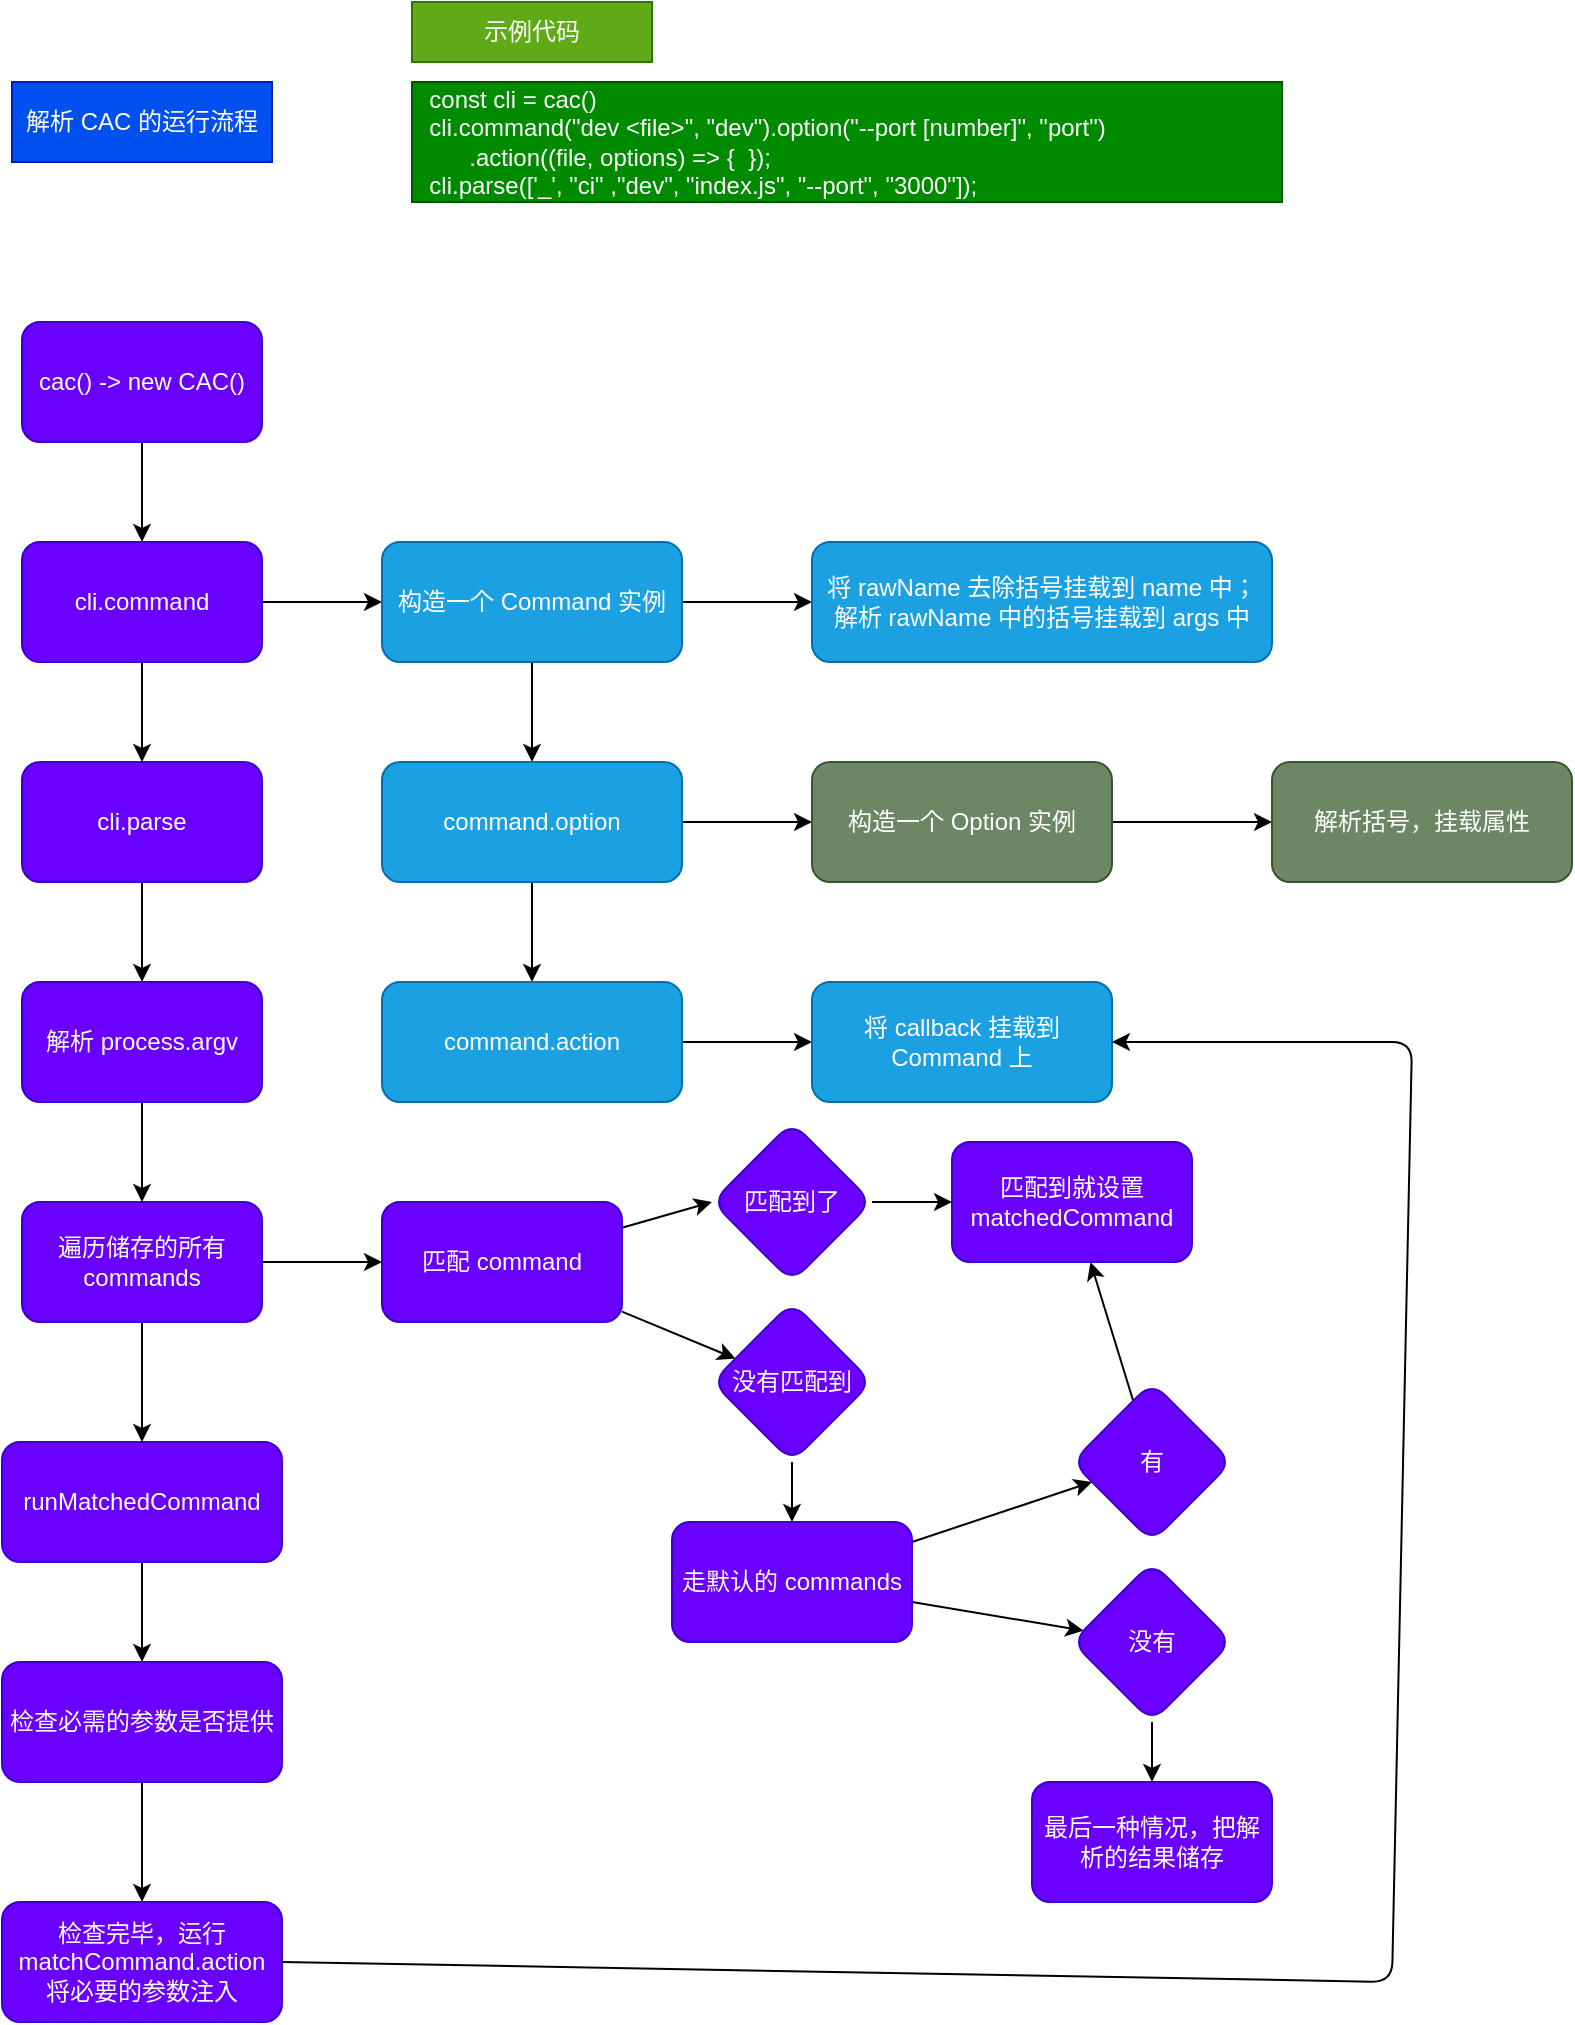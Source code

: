 <mxfile>
    <diagram id="Ywxr2wFiBji-rjKVBrkz" name="Page-1">
        <mxGraphModel dx="196" dy="145" grid="1" gridSize="10" guides="1" tooltips="1" connect="1" arrows="1" fold="1" page="1" pageScale="1" pageWidth="827" pageHeight="1169" math="0" shadow="0">
            <root>
                <mxCell id="0"/>
                <mxCell id="1" parent="0"/>
                <mxCell id="2" value="解析 CAC 的运行流程" style="text;html=1;strokeColor=#001DBC;fillColor=#0050ef;align=center;verticalAlign=middle;whiteSpace=wrap;rounded=0;fontColor=#ffffff;" parent="1" vertex="1">
                    <mxGeometry x="130" y="80" width="130" height="40" as="geometry"/>
                </mxCell>
                <mxCell id="4" value="示例代码" style="text;html=1;strokeColor=#2D7600;fillColor=#60a917;align=center;verticalAlign=middle;whiteSpace=wrap;rounded=0;fontColor=#ffffff;" parent="1" vertex="1">
                    <mxGeometry x="330" y="40" width="120" height="30" as="geometry"/>
                </mxCell>
                <mxCell id="5" value="&lt;div&gt;&amp;nbsp; const cli = cac()&lt;/div&gt;&lt;div&gt;&amp;nbsp; cli.command(&quot;dev &amp;lt;file&amp;gt;&quot;, &quot;dev&quot;).option(&quot;--port [number]&quot;, &quot;port&quot;)&lt;/div&gt;&lt;div&gt;&lt;span style=&quot;white-space: pre&quot;&gt;&#9;&lt;/span&gt;.action((file, options) =&amp;gt; {&amp;nbsp; });&lt;/div&gt;&lt;div&gt;&amp;nbsp; cli.parse(['_', &quot;ci&quot; ,&quot;dev&quot;, &quot;index.js&quot;, &quot;--port&quot;, &quot;3000&quot;]);&lt;/div&gt;" style="rounded=0;whiteSpace=wrap;html=1;align=left;fillColor=#008a00;fontColor=#ffffff;strokeColor=#005700;" parent="1" vertex="1">
                    <mxGeometry x="330" y="80" width="435" height="60" as="geometry"/>
                </mxCell>
                <mxCell id="9" value="" style="edgeStyle=none;html=1;" parent="1" source="6" target="8" edge="1">
                    <mxGeometry relative="1" as="geometry"/>
                </mxCell>
                <mxCell id="6" value="cac() -&amp;gt; new CAC()" style="rounded=1;whiteSpace=wrap;html=1;fillColor=#6a00ff;fontColor=#ffffff;strokeColor=#3700CC;" parent="1" vertex="1">
                    <mxGeometry x="135" y="200" width="120" height="60" as="geometry"/>
                </mxCell>
                <mxCell id="11" value="" style="edgeStyle=none;html=1;" parent="1" source="8" target="10" edge="1">
                    <mxGeometry relative="1" as="geometry"/>
                </mxCell>
                <mxCell id="26" value="" style="edgeStyle=none;html=1;" parent="1" source="8" target="25" edge="1">
                    <mxGeometry relative="1" as="geometry"/>
                </mxCell>
                <mxCell id="8" value="cli.command" style="rounded=1;whiteSpace=wrap;html=1;fillColor=#6a00ff;fontColor=#ffffff;strokeColor=#3700CC;" parent="1" vertex="1">
                    <mxGeometry x="135" y="310" width="120" height="60" as="geometry"/>
                </mxCell>
                <mxCell id="13" value="" style="edgeStyle=none;html=1;entryX=0;entryY=0.5;entryDx=0;entryDy=0;" parent="1" source="10" target="12" edge="1">
                    <mxGeometry relative="1" as="geometry"/>
                </mxCell>
                <mxCell id="16" value="" style="edgeStyle=none;html=1;" parent="1" source="10" target="15" edge="1">
                    <mxGeometry relative="1" as="geometry"/>
                </mxCell>
                <mxCell id="10" value="构造一个 Command 实例" style="rounded=1;whiteSpace=wrap;html=1;fillColor=#1ba1e2;fontColor=#ffffff;strokeColor=#006EAF;" parent="1" vertex="1">
                    <mxGeometry x="315" y="310" width="150" height="60" as="geometry"/>
                </mxCell>
                <mxCell id="12" value="将 rawName 去除括号挂载到 name 中；&lt;br&gt;解析 rawName 中的括号挂载到 args 中" style="rounded=1;whiteSpace=wrap;html=1;fillColor=#1ba1e2;fontColor=#ffffff;strokeColor=#006EAF;" parent="1" vertex="1">
                    <mxGeometry x="530" y="310" width="230" height="60" as="geometry"/>
                </mxCell>
                <mxCell id="18" value="" style="edgeStyle=none;html=1;" parent="1" source="15" target="17" edge="1">
                    <mxGeometry relative="1" as="geometry"/>
                </mxCell>
                <mxCell id="22" value="" style="edgeStyle=none;html=1;" parent="1" source="15" target="21" edge="1">
                    <mxGeometry relative="1" as="geometry"/>
                </mxCell>
                <mxCell id="15" value="command.option" style="rounded=1;whiteSpace=wrap;html=1;fillColor=#1ba1e2;fontColor=#ffffff;strokeColor=#006EAF;" parent="1" vertex="1">
                    <mxGeometry x="315" y="420" width="150" height="60" as="geometry"/>
                </mxCell>
                <mxCell id="20" value="" style="edgeStyle=none;html=1;" parent="1" source="17" target="19" edge="1">
                    <mxGeometry relative="1" as="geometry"/>
                </mxCell>
                <mxCell id="17" value="构造一个 Option 实例" style="rounded=1;whiteSpace=wrap;html=1;fillColor=#6d8764;fontColor=#ffffff;strokeColor=#3A5431;" parent="1" vertex="1">
                    <mxGeometry x="530" y="420" width="150" height="60" as="geometry"/>
                </mxCell>
                <mxCell id="19" value="解析括号，挂载属性" style="rounded=1;whiteSpace=wrap;html=1;fillColor=#6d8764;fontColor=#ffffff;strokeColor=#3A5431;" parent="1" vertex="1">
                    <mxGeometry x="760" y="420" width="150" height="60" as="geometry"/>
                </mxCell>
                <mxCell id="24" value="" style="edgeStyle=none;html=1;" parent="1" source="21" target="23" edge="1">
                    <mxGeometry relative="1" as="geometry"/>
                </mxCell>
                <mxCell id="21" value="command.action" style="rounded=1;whiteSpace=wrap;html=1;fillColor=#1ba1e2;fontColor=#ffffff;strokeColor=#006EAF;" parent="1" vertex="1">
                    <mxGeometry x="315" y="530" width="150" height="60" as="geometry"/>
                </mxCell>
                <mxCell id="23" value="将 callback 挂载到 Command 上" style="rounded=1;whiteSpace=wrap;html=1;fillColor=#1ba1e2;fontColor=#ffffff;strokeColor=#006EAF;" parent="1" vertex="1">
                    <mxGeometry x="530" y="530" width="150" height="60" as="geometry"/>
                </mxCell>
                <mxCell id="30" value="" style="edgeStyle=none;html=1;" parent="1" source="25" target="29" edge="1">
                    <mxGeometry relative="1" as="geometry"/>
                </mxCell>
                <mxCell id="25" value="cli.parse" style="rounded=1;whiteSpace=wrap;html=1;fillColor=#6a00ff;fontColor=#ffffff;strokeColor=#3700CC;" parent="1" vertex="1">
                    <mxGeometry x="135" y="420" width="120" height="60" as="geometry"/>
                </mxCell>
                <mxCell id="32" value="" style="edgeStyle=none;html=1;" parent="1" source="29" target="31" edge="1">
                    <mxGeometry relative="1" as="geometry"/>
                </mxCell>
                <mxCell id="29" value="解析 process.argv" style="rounded=1;whiteSpace=wrap;html=1;fillColor=#6a00ff;fontColor=#ffffff;strokeColor=#3700CC;" parent="1" vertex="1">
                    <mxGeometry x="135" y="530" width="120" height="60" as="geometry"/>
                </mxCell>
                <mxCell id="34" value="" style="edgeStyle=none;html=1;" parent="1" source="31" target="33" edge="1">
                    <mxGeometry relative="1" as="geometry"/>
                </mxCell>
                <mxCell id="70" value="" style="edgeStyle=none;html=1;" edge="1" parent="1" source="31" target="62">
                    <mxGeometry relative="1" as="geometry"/>
                </mxCell>
                <mxCell id="31" value="遍历储存的所有 commands" style="rounded=1;whiteSpace=wrap;html=1;fillColor=#6a00ff;fontColor=#ffffff;strokeColor=#3700CC;" parent="1" vertex="1">
                    <mxGeometry x="135" y="640" width="120" height="60" as="geometry"/>
                </mxCell>
                <mxCell id="36" value="" style="edgeStyle=none;html=1;entryX=0;entryY=0.5;entryDx=0;entryDy=0;" parent="1" source="33" target="38" edge="1">
                    <mxGeometry relative="1" as="geometry"/>
                </mxCell>
                <mxCell id="44" value="" style="edgeStyle=none;html=1;" parent="1" source="33" target="43" edge="1">
                    <mxGeometry relative="1" as="geometry"/>
                </mxCell>
                <mxCell id="33" value="匹配 command" style="rounded=1;whiteSpace=wrap;html=1;fillColor=#6a00ff;fontColor=#ffffff;strokeColor=#3700CC;" parent="1" vertex="1">
                    <mxGeometry x="315" y="640" width="120" height="60" as="geometry"/>
                </mxCell>
                <mxCell id="35" value="匹配到就设置 matchedCommand" style="rounded=1;whiteSpace=wrap;html=1;fillColor=#6a00ff;fontColor=#ffffff;strokeColor=#3700CC;" parent="1" vertex="1">
                    <mxGeometry x="600" y="610" width="120" height="60" as="geometry"/>
                </mxCell>
                <mxCell id="40" value="" style="edgeStyle=none;html=1;" parent="1" source="38" target="35" edge="1">
                    <mxGeometry relative="1" as="geometry"/>
                </mxCell>
                <mxCell id="38" value="匹配到了" style="rhombus;whiteSpace=wrap;html=1;fillColor=#6a00ff;strokeColor=#3700CC;fontColor=#ffffff;rounded=1;" parent="1" vertex="1">
                    <mxGeometry x="480" y="600" width="80" height="80" as="geometry"/>
                </mxCell>
                <mxCell id="51" value="" style="edgeStyle=none;html=1;" parent="1" source="43" target="45" edge="1">
                    <mxGeometry relative="1" as="geometry"/>
                </mxCell>
                <mxCell id="43" value="没有匹配到" style="rhombus;whiteSpace=wrap;html=1;fillColor=#6a00ff;strokeColor=#3700CC;fontColor=#ffffff;rounded=1;" parent="1" vertex="1">
                    <mxGeometry x="480" y="690" width="80" height="80" as="geometry"/>
                </mxCell>
                <mxCell id="53" value="" style="edgeStyle=none;html=1;" parent="1" source="45" target="52" edge="1">
                    <mxGeometry relative="1" as="geometry"/>
                </mxCell>
                <mxCell id="57" value="" style="edgeStyle=none;html=1;" parent="1" source="45" target="56" edge="1">
                    <mxGeometry relative="1" as="geometry"/>
                </mxCell>
                <mxCell id="45" value="走默认的 commands" style="whiteSpace=wrap;html=1;fillColor=#6a00ff;strokeColor=#3700CC;fontColor=#ffffff;rounded=1;" parent="1" vertex="1">
                    <mxGeometry x="460" y="800" width="120" height="60" as="geometry"/>
                </mxCell>
                <mxCell id="54" value="" style="edgeStyle=none;html=1;" parent="1" source="52" target="35" edge="1">
                    <mxGeometry relative="1" as="geometry"/>
                </mxCell>
                <mxCell id="52" value="有" style="rhombus;whiteSpace=wrap;html=1;fillColor=#6a00ff;strokeColor=#3700CC;fontColor=#ffffff;rounded=1;" parent="1" vertex="1">
                    <mxGeometry x="660" y="730" width="80" height="80" as="geometry"/>
                </mxCell>
                <mxCell id="59" value="" style="edgeStyle=none;html=1;" parent="1" source="56" target="58" edge="1">
                    <mxGeometry relative="1" as="geometry"/>
                </mxCell>
                <mxCell id="56" value="没有" style="rhombus;whiteSpace=wrap;html=1;fillColor=#6a00ff;strokeColor=#3700CC;fontColor=#ffffff;rounded=1;" parent="1" vertex="1">
                    <mxGeometry x="660" y="820" width="80" height="80" as="geometry"/>
                </mxCell>
                <mxCell id="58" value="最后一种情况，把解析的结果储存" style="whiteSpace=wrap;html=1;fillColor=#6a00ff;strokeColor=#3700CC;fontColor=#ffffff;rounded=1;" parent="1" vertex="1">
                    <mxGeometry x="640" y="930" width="120" height="60" as="geometry"/>
                </mxCell>
                <mxCell id="66" value="" style="edgeStyle=none;html=1;" parent="1" source="62" target="65" edge="1">
                    <mxGeometry relative="1" as="geometry"/>
                </mxCell>
                <mxCell id="62" value="runMatchedCommand" style="whiteSpace=wrap;html=1;fillColor=#6a00ff;strokeColor=#3700CC;fontColor=#ffffff;rounded=1;" parent="1" vertex="1">
                    <mxGeometry x="125" y="760" width="140" height="60" as="geometry"/>
                </mxCell>
                <mxCell id="68" value="" style="edgeStyle=none;html=1;" parent="1" source="65" target="67" edge="1">
                    <mxGeometry relative="1" as="geometry"/>
                </mxCell>
                <mxCell id="65" value="检查必需的参数是否提供" style="whiteSpace=wrap;html=1;fillColor=#6a00ff;strokeColor=#3700CC;fontColor=#ffffff;rounded=1;" parent="1" vertex="1">
                    <mxGeometry x="125" y="870" width="140" height="60" as="geometry"/>
                </mxCell>
                <mxCell id="67" value="检查完毕，运行 matchCommand.action&lt;br&gt;将必要的参数注入" style="whiteSpace=wrap;html=1;fillColor=#6a00ff;strokeColor=#3700CC;fontColor=#ffffff;rounded=1;" parent="1" vertex="1">
                    <mxGeometry x="125" y="990" width="140" height="60" as="geometry"/>
                </mxCell>
                <mxCell id="69" value="" style="endArrow=classic;html=1;exitX=1;exitY=0.5;exitDx=0;exitDy=0;entryX=1;entryY=0.5;entryDx=0;entryDy=0;" parent="1" source="67" target="23" edge="1">
                    <mxGeometry width="50" height="50" relative="1" as="geometry">
                        <mxPoint x="790" y="1330" as="sourcePoint"/>
                        <mxPoint x="870" y="530" as="targetPoint"/>
                        <Array as="points">
                            <mxPoint x="820" y="1030"/>
                            <mxPoint x="830" y="560"/>
                        </Array>
                    </mxGeometry>
                </mxCell>
            </root>
        </mxGraphModel>
    </diagram>
</mxfile>
